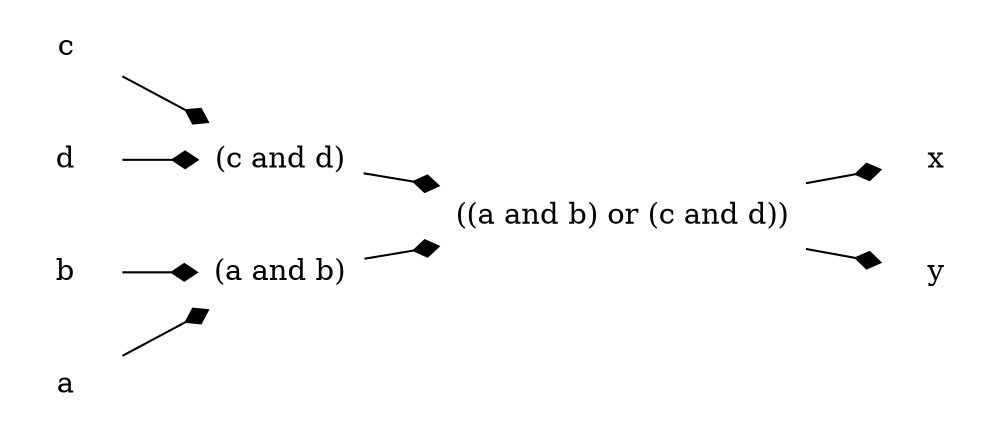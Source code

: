 digraph g {
    // header
    rankdir=LR;
    margin=0.01;
    node [shape="plaintext"];
    edge [arrowhead="diamond"];
    // circuit 
    and24784 [label="(a and b)", image="../../gates/and_noleads.png"];
    and24793 [label="(c and d)", image="../../gates/and_noleads.png"];
    or24741 [label="((a and b) or (c and d))", image="../../gates/or_noleads.png"];
    var24662[label="x"];
    var24664[label="b"];
    var24670[label="y"];
    var24671[label="a"];
    var24674[label="c"];
    var24675[label="d"];

    var24671 -> and24784 ;
    var24664 -> and24784 ;
    var24674 -> and24793 ;
    var24675 -> and24793 ;
    and24784 -> or24741 ;
    and24793 -> or24741 ;
    or24741 -> var24662 ;
    or24741 -> var24670 ;

}
